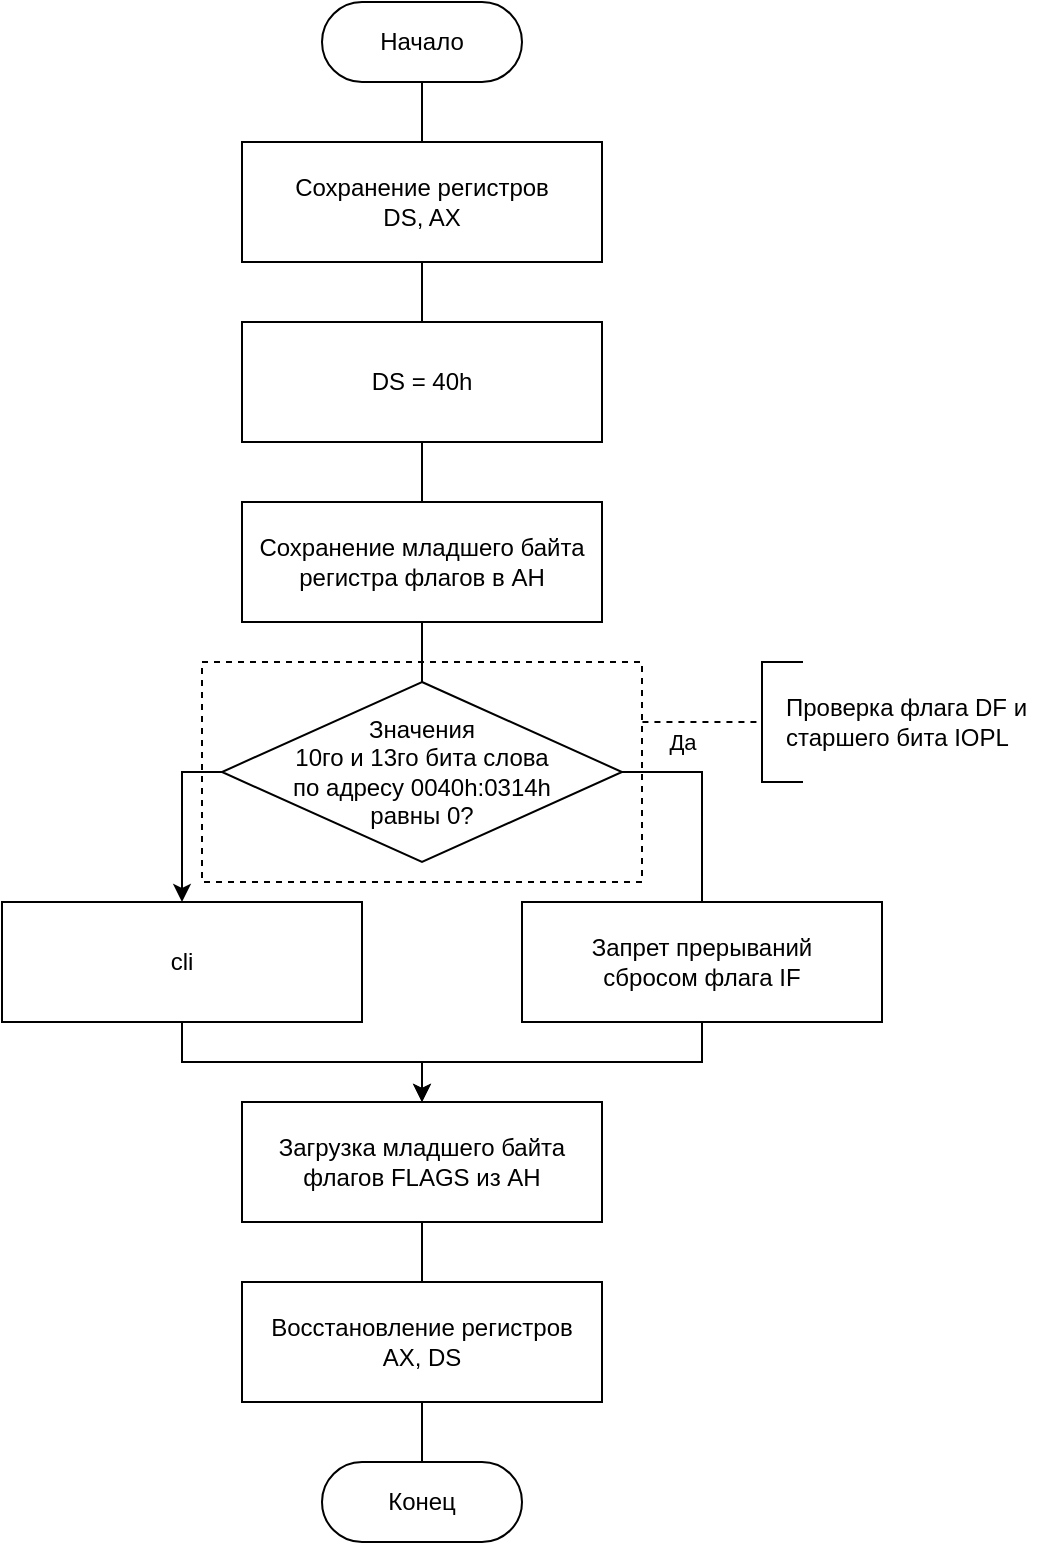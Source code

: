 <mxfile pages="2">
    <diagram id="xohms0TD8ZGKwHw_kuuf" name="Page-2">
        <mxGraphModel dx="1242" dy="605" grid="1" gridSize="10" guides="1" tooltips="1" connect="1" arrows="1" fold="1" page="0" pageScale="1" pageWidth="850" pageHeight="1100" math="0" shadow="0">
            <root>
                <mxCell id="m7ca-O-7DxapbLmnvt1g-0"/>
                <mxCell id="m7ca-O-7DxapbLmnvt1g-1" parent="m7ca-O-7DxapbLmnvt1g-0"/>
                <mxCell id="m7ca-O-7DxapbLmnvt1g-6" style="edgeStyle=orthogonalEdgeStyle;rounded=0;orthogonalLoop=1;jettySize=auto;html=1;endArrow=none;endFill=0;" parent="m7ca-O-7DxapbLmnvt1g-1" source="uy-rnwwi9QNE2Z29YE5U-0" target="m7ca-O-7DxapbLmnvt1g-3" edge="1">
                    <mxGeometry relative="1" as="geometry">
                        <mxPoint x="150" y="380" as="sourcePoint"/>
                    </mxGeometry>
                </mxCell>
                <mxCell id="m7ca-O-7DxapbLmnvt1g-11" style="edgeStyle=orthogonalEdgeStyle;rounded=0;orthogonalLoop=1;jettySize=auto;html=1;endArrow=none;endFill=0;" parent="m7ca-O-7DxapbLmnvt1g-1" source="m7ca-O-7DxapbLmnvt1g-3" target="0" edge="1">
                    <mxGeometry relative="1" as="geometry"/>
                </mxCell>
                <mxCell id="m7ca-O-7DxapbLmnvt1g-3" value="Сохранение регистров&lt;br&gt;DS, AX" style="rounded=0;whiteSpace=wrap;html=1;" parent="m7ca-O-7DxapbLmnvt1g-1" vertex="1">
                    <mxGeometry x="60" y="420" width="180" height="60" as="geometry"/>
                </mxCell>
                <mxCell id="m7ca-O-7DxapbLmnvt1g-7" style="edgeStyle=orthogonalEdgeStyle;rounded=0;orthogonalLoop=1;jettySize=auto;html=1;endArrow=none;endFill=0;" parent="m7ca-O-7DxapbLmnvt1g-1" source="m7ca-O-7DxapbLmnvt1g-4" target="uy-rnwwi9QNE2Z29YE5U-1" edge="1">
                    <mxGeometry relative="1" as="geometry">
                        <mxPoint x="150" y="1100" as="targetPoint"/>
                    </mxGeometry>
                </mxCell>
                <mxCell id="m7ca-O-7DxapbLmnvt1g-4" value="Восстановление регистров&lt;br&gt;AX, DS" style="rounded=0;whiteSpace=wrap;html=1;" parent="m7ca-O-7DxapbLmnvt1g-1" vertex="1">
                    <mxGeometry x="60" y="990" width="180" height="60" as="geometry"/>
                </mxCell>
                <mxCell id="dD79pUso2FKfFRoAqNMP-0" style="edgeStyle=orthogonalEdgeStyle;rounded=0;orthogonalLoop=1;jettySize=auto;html=1;endArrow=none;endFill=0;" parent="m7ca-O-7DxapbLmnvt1g-1" source="m7ca-O-7DxapbLmnvt1g-8" target="m7ca-O-7DxapbLmnvt1g-12" edge="1">
                    <mxGeometry relative="1" as="geometry"/>
                </mxCell>
                <mxCell id="m7ca-O-7DxapbLmnvt1g-8" value="Сохранение младшего байта регистра флагов в AH" style="rounded=0;whiteSpace=wrap;html=1;" parent="m7ca-O-7DxapbLmnvt1g-1" vertex="1">
                    <mxGeometry x="60" y="600" width="180" height="60" as="geometry"/>
                </mxCell>
                <mxCell id="m7ca-O-7DxapbLmnvt1g-10" style="edgeStyle=orthogonalEdgeStyle;rounded=0;orthogonalLoop=1;jettySize=auto;html=1;endArrow=none;endFill=0;" parent="m7ca-O-7DxapbLmnvt1g-1" source="m7ca-O-7DxapbLmnvt1g-9" target="m7ca-O-7DxapbLmnvt1g-4" edge="1">
                    <mxGeometry relative="1" as="geometry"/>
                </mxCell>
                <mxCell id="m7ca-O-7DxapbLmnvt1g-9" value="Загрузка младшего байта флагов FLAGS из AH" style="rounded=0;whiteSpace=wrap;html=1;" parent="m7ca-O-7DxapbLmnvt1g-1" vertex="1">
                    <mxGeometry x="60" y="900" width="180" height="60" as="geometry"/>
                </mxCell>
                <mxCell id="dD79pUso2FKfFRoAqNMP-2" style="edgeStyle=orthogonalEdgeStyle;rounded=0;orthogonalLoop=1;jettySize=auto;html=1;exitX=1;exitY=0.5;exitDx=0;exitDy=0;endArrow=none;endFill=0;" parent="m7ca-O-7DxapbLmnvt1g-1" source="m7ca-O-7DxapbLmnvt1g-12" target="dD79pUso2FKfFRoAqNMP-1" edge="1">
                    <mxGeometry relative="1" as="geometry"/>
                </mxCell>
                <mxCell id="dD79pUso2FKfFRoAqNMP-3" value="Да" style="edgeLabel;html=1;align=center;verticalAlign=middle;resizable=0;points=[];" parent="dD79pUso2FKfFRoAqNMP-2" vertex="1" connectable="0">
                    <mxGeometry x="-0.391" y="-3" relative="1" as="geometry">
                        <mxPoint x="-2" y="-18" as="offset"/>
                    </mxGeometry>
                </mxCell>
                <mxCell id="dD79pUso2FKfFRoAqNMP-8" style="edgeStyle=orthogonalEdgeStyle;rounded=0;orthogonalLoop=1;jettySize=auto;html=1;exitX=0;exitY=0.5;exitDx=0;exitDy=0;" parent="m7ca-O-7DxapbLmnvt1g-1" source="m7ca-O-7DxapbLmnvt1g-12" target="dD79pUso2FKfFRoAqNMP-7" edge="1">
                    <mxGeometry relative="1" as="geometry"/>
                </mxCell>
                <mxCell id="m7ca-O-7DxapbLmnvt1g-12" value="Значения&lt;br&gt;10го и 13го бита слова&lt;br&gt;по адресу 0040h:0314h&lt;br&gt;равны 0?" style="rhombus;whiteSpace=wrap;html=1;" parent="m7ca-O-7DxapbLmnvt1g-1" vertex="1">
                    <mxGeometry x="50" y="690" width="200" height="90" as="geometry"/>
                </mxCell>
                <mxCell id="dD79pUso2FKfFRoAqNMP-4" style="edgeStyle=orthogonalEdgeStyle;rounded=0;orthogonalLoop=1;jettySize=auto;html=1;" parent="m7ca-O-7DxapbLmnvt1g-1" source="dD79pUso2FKfFRoAqNMP-1" target="m7ca-O-7DxapbLmnvt1g-9" edge="1">
                    <mxGeometry relative="1" as="geometry"/>
                </mxCell>
                <mxCell id="dD79pUso2FKfFRoAqNMP-1" value="&lt;span style=&quot;text-align: left&quot;&gt;Запрет прерываний&lt;/span&gt;&lt;br style=&quot;text-align: left&quot;&gt;&lt;span style=&quot;text-align: left&quot;&gt;сбросом флага IF&lt;/span&gt;" style="rounded=0;whiteSpace=wrap;html=1;" parent="m7ca-O-7DxapbLmnvt1g-1" vertex="1">
                    <mxGeometry x="200" y="800" width="180" height="60" as="geometry"/>
                </mxCell>
                <mxCell id="dD79pUso2FKfFRoAqNMP-9" style="edgeStyle=orthogonalEdgeStyle;rounded=0;orthogonalLoop=1;jettySize=auto;html=1;" parent="m7ca-O-7DxapbLmnvt1g-1" source="dD79pUso2FKfFRoAqNMP-7" target="m7ca-O-7DxapbLmnvt1g-9" edge="1">
                    <mxGeometry relative="1" as="geometry"/>
                </mxCell>
                <mxCell id="dD79pUso2FKfFRoAqNMP-7" value="cli" style="rounded=0;whiteSpace=wrap;html=1;" parent="m7ca-O-7DxapbLmnvt1g-1" vertex="1">
                    <mxGeometry x="-60" y="800" width="180" height="60" as="geometry"/>
                </mxCell>
                <mxCell id="uy-rnwwi9QNE2Z29YE5U-0" value="Начало" style="rounded=1;whiteSpace=wrap;html=1;arcSize=50;" parent="m7ca-O-7DxapbLmnvt1g-1" vertex="1">
                    <mxGeometry x="100" y="350" width="100" height="40" as="geometry"/>
                </mxCell>
                <mxCell id="uy-rnwwi9QNE2Z29YE5U-1" value="Конец" style="rounded=1;whiteSpace=wrap;html=1;arcSize=50;" parent="m7ca-O-7DxapbLmnvt1g-1" vertex="1">
                    <mxGeometry x="100" y="1080" width="100" height="40" as="geometry"/>
                </mxCell>
                <mxCell id="1" style="edgeStyle=orthogonalEdgeStyle;rounded=0;orthogonalLoop=1;jettySize=auto;html=1;endArrow=none;endFill=0;" parent="m7ca-O-7DxapbLmnvt1g-1" source="0" target="m7ca-O-7DxapbLmnvt1g-8" edge="1">
                    <mxGeometry relative="1" as="geometry"/>
                </mxCell>
                <mxCell id="0" value="DS = 40h" style="rounded=0;whiteSpace=wrap;html=1;" parent="m7ca-O-7DxapbLmnvt1g-1" vertex="1">
                    <mxGeometry x="60" y="510" width="180" height="60" as="geometry"/>
                </mxCell>
                <mxCell id="Rusppw1jMMcdQNoTLuof-1" value="" style="endArrow=none;dashed=1;html=1;entryX=0.5;entryY=1;entryDx=0;entryDy=0;exitX=1.001;exitY=0.273;exitDx=0;exitDy=0;exitPerimeter=0;" parent="m7ca-O-7DxapbLmnvt1g-1" source="Rusppw1jMMcdQNoTLuof-2" target="Rusppw1jMMcdQNoTLuof-3" edge="1">
                    <mxGeometry width="50" height="50" relative="1" as="geometry">
                        <mxPoint x="270" y="710" as="sourcePoint"/>
                        <mxPoint x="320" y="708" as="targetPoint"/>
                    </mxGeometry>
                </mxCell>
                <mxCell id="Rusppw1jMMcdQNoTLuof-2" value="" style="rounded=0;whiteSpace=wrap;html=1;align=left;fillColor=none;dashed=1;" parent="m7ca-O-7DxapbLmnvt1g-1" vertex="1">
                    <mxGeometry x="40" y="680" width="220" height="110" as="geometry"/>
                </mxCell>
                <mxCell id="Rusppw1jMMcdQNoTLuof-3" value="" style="shape=partialRectangle;whiteSpace=wrap;html=1;bottom=1;right=1;left=1;top=0;fillColor=none;routingCenterX=-0.5;align=left;direction=south;" parent="m7ca-O-7DxapbLmnvt1g-1" vertex="1">
                    <mxGeometry x="320" y="680" width="20" height="60" as="geometry"/>
                </mxCell>
                <mxCell id="Rusppw1jMMcdQNoTLuof-4" value="Проверка флага DF и старшего бита IOPL" style="text;html=1;strokeColor=none;fillColor=none;align=left;verticalAlign=middle;whiteSpace=wrap;rounded=0;" parent="m7ca-O-7DxapbLmnvt1g-1" vertex="1">
                    <mxGeometry x="330" y="690" width="140" height="40" as="geometry"/>
                </mxCell>
            </root>
        </mxGraphModel>
    </diagram>
    <diagram id="ycp5oA0bRE9tKh5PKrM3" name="Page-3">
        <mxGraphModel dx="1692" dy="605" grid="1" gridSize="10" guides="1" tooltips="1" connect="1" arrows="1" fold="1" page="1" pageScale="1" pageWidth="850" pageHeight="1100" math="0" shadow="0">
            <root>
                <mxCell id="ynDANvhjTFWoIe3iKzI6-0"/>
                <mxCell id="ynDANvhjTFWoIe3iKzI6-1" parent="ynDANvhjTFWoIe3iKzI6-0"/>
                <mxCell id="ynDANvhjTFWoIe3iKzI6-2" style="edgeStyle=orthogonalEdgeStyle;rounded=0;orthogonalLoop=1;jettySize=auto;html=1;endArrow=none;endFill=0;" parent="ynDANvhjTFWoIe3iKzI6-1" source="ynDANvhjTFWoIe3iKzI6-3" target="ynDANvhjTFWoIe3iKzI6-7" edge="1">
                    <mxGeometry relative="1" as="geometry"/>
                </mxCell>
                <mxCell id="NNuyO4yFOIMqPX5GSx_S-2" style="edgeStyle=orthogonalEdgeStyle;rounded=0;orthogonalLoop=1;jettySize=auto;html=1;exitX=1;exitY=0.5;exitDx=0;exitDy=0;entryX=0.5;entryY=1;entryDx=0;entryDy=0;dashed=1;endArrow=none;endFill=0;" parent="ynDANvhjTFWoIe3iKzI6-1" source="ynDANvhjTFWoIe3iKzI6-3" target="NNuyO4yFOIMqPX5GSx_S-1" edge="1">
                    <mxGeometry relative="1" as="geometry"/>
                </mxCell>
                <mxCell id="ynDANvhjTFWoIe3iKzI6-3" value="Декрементирование байта&lt;br&gt;по адресу 0040h:0040h" style="rounded=0;whiteSpace=wrap;html=1;" parent="ynDANvhjTFWoIe3iKzI6-1" vertex="1">
                    <mxGeometry x="70" y="110" width="180" height="60" as="geometry"/>
                </mxCell>
                <mxCell id="ynDANvhjTFWoIe3iKzI6-4" style="edgeStyle=orthogonalEdgeStyle;rounded=0;orthogonalLoop=1;jettySize=auto;html=1;exitX=1;exitY=0.5;exitDx=0;exitDy=0;endArrow=none;endFill=0;" parent="ynDANvhjTFWoIe3iKzI6-1" source="ynDANvhjTFWoIe3iKzI6-7" target="ynDANvhjTFWoIe3iKzI6-9" edge="1">
                    <mxGeometry relative="1" as="geometry"/>
                </mxCell>
                <mxCell id="ynDANvhjTFWoIe3iKzI6-5" value="Да" style="edgeLabel;html=1;align=center;verticalAlign=middle;resizable=0;points=[];labelBackgroundColor=none;" parent="ynDANvhjTFWoIe3iKzI6-4" vertex="1" connectable="0">
                    <mxGeometry x="-0.42" y="-1" relative="1" as="geometry">
                        <mxPoint x="-9" y="-18" as="offset"/>
                    </mxGeometry>
                </mxCell>
                <mxCell id="ynDANvhjTFWoIe3iKzI6-6" style="edgeStyle=orthogonalEdgeStyle;rounded=0;orthogonalLoop=1;jettySize=auto;html=1;exitX=0;exitY=0.5;exitDx=0;exitDy=0;endArrow=none;endFill=0;" parent="ynDANvhjTFWoIe3iKzI6-1" source="ynDANvhjTFWoIe3iKzI6-7" target="ynDANvhjTFWoIe3iKzI6-15" edge="1">
                    <mxGeometry relative="1" as="geometry">
                        <Array as="points">
                            <mxPoint x="40" y="255"/>
                            <mxPoint x="40" y="490"/>
                            <mxPoint x="160" y="490"/>
                        </Array>
                        <mxPoint x="160.0" y="510.0" as="targetPoint"/>
                    </mxGeometry>
                </mxCell>
                <mxCell id="ynDANvhjTFWoIe3iKzI6-7" value="Значение байта&lt;br&gt;по адресу 0040h:0040h&lt;br&gt;равно 0?" style="rhombus;whiteSpace=wrap;html=1;" parent="ynDANvhjTFWoIe3iKzI6-1" vertex="1">
                    <mxGeometry x="60" y="200" width="200" height="110" as="geometry"/>
                </mxCell>
                <mxCell id="ynDANvhjTFWoIe3iKzI6-8" style="edgeStyle=orthogonalEdgeStyle;rounded=0;orthogonalLoop=1;jettySize=auto;html=1;endArrow=none;endFill=0;" parent="ynDANvhjTFWoIe3iKzI6-1" source="ynDANvhjTFWoIe3iKzI6-9" target="ynDANvhjTFWoIe3iKzI6-11" edge="1">
                    <mxGeometry relative="1" as="geometry"/>
                </mxCell>
                <mxCell id="ynDANvhjTFWoIe3iKzI6-9" value="Сброс битов 0-3&lt;br&gt;байта по адресу 0040h:003Fh" style="rounded=0;whiteSpace=wrap;html=1;" parent="ynDANvhjTFWoIe3iKzI6-1" vertex="1">
                    <mxGeometry x="190" y="320" width="180" height="60" as="geometry"/>
                </mxCell>
                <mxCell id="ynDANvhjTFWoIe3iKzI6-10" style="edgeStyle=orthogonalEdgeStyle;rounded=0;orthogonalLoop=1;jettySize=auto;html=1;endArrow=none;endFill=0;" parent="ynDANvhjTFWoIe3iKzI6-1" source="ynDANvhjTFWoIe3iKzI6-11" target="ynDANvhjTFWoIe3iKzI6-15" edge="1">
                    <mxGeometry relative="1" as="geometry">
                        <Array as="points">
                            <mxPoint x="280" y="490"/>
                            <mxPoint x="160" y="490"/>
                        </Array>
                        <mxPoint x="160.0" y="510.0" as="targetPoint"/>
                    </mxGeometry>
                </mxCell>
                <mxCell id="ynDANvhjTFWoIe3iKzI6-11" value="Отправка команды 0Ch&lt;br&gt;в порт 3F2h" style="rounded=0;whiteSpace=wrap;html=1;" parent="ynDANvhjTFWoIe3iKzI6-1" vertex="1">
                    <mxGeometry x="190" y="410" width="180" height="60" as="geometry"/>
                </mxCell>
                <mxCell id="ynDANvhjTFWoIe3iKzI6-12" style="edgeStyle=orthogonalEdgeStyle;rounded=0;orthogonalLoop=1;jettySize=auto;html=1;exitX=1;exitY=0.5;exitDx=0;exitDy=0;endArrow=none;endFill=0;" parent="ynDANvhjTFWoIe3iKzI6-1" source="ynDANvhjTFWoIe3iKzI6-15" target="NNuyO4yFOIMqPX5GSx_S-3" edge="1">
                    <mxGeometry relative="1" as="geometry">
                        <mxPoint x="340" y="690" as="targetPoint"/>
                    </mxGeometry>
                </mxCell>
                <mxCell id="ynDANvhjTFWoIe3iKzI6-13" value="Да" style="edgeLabel;html=1;align=center;verticalAlign=middle;resizable=0;points=[];labelBackgroundColor=none;" parent="ynDANvhjTFWoIe3iKzI6-12" vertex="1" connectable="0">
                    <mxGeometry x="-0.391" y="3" relative="1" as="geometry">
                        <mxPoint x="-3" y="-24" as="offset"/>
                    </mxGeometry>
                </mxCell>
                <mxCell id="ynDANvhjTFWoIe3iKzI6-14" style="edgeStyle=orthogonalEdgeStyle;rounded=0;orthogonalLoop=1;jettySize=auto;html=1;exitX=0;exitY=0.5;exitDx=0;exitDy=0;" parent="ynDANvhjTFWoIe3iKzI6-1" source="ynDANvhjTFWoIe3iKzI6-15" target="ynDANvhjTFWoIe3iKzI6-17" edge="1">
                    <mxGeometry relative="1" as="geometry"/>
                </mxCell>
                <mxCell id="ynDANvhjTFWoIe3iKzI6-15" value="Значение бита 2&lt;br&gt;байта по адресу 0040h:0314h&lt;br&gt;равно 0?" style="rhombus;whiteSpace=wrap;html=1;" parent="ynDANvhjTFWoIe3iKzI6-1" vertex="1">
                    <mxGeometry x="60" y="510" width="200" height="110" as="geometry"/>
                </mxCell>
                <mxCell id="ynDANvhjTFWoIe3iKzI6-16" style="edgeStyle=orthogonalEdgeStyle;rounded=0;orthogonalLoop=1;jettySize=auto;html=1;labelBackgroundColor=none;fontColor=#FCFCFC;endArrow=none;endFill=0;" parent="ynDANvhjTFWoIe3iKzI6-1" source="ynDANvhjTFWoIe3iKzI6-17" target="ynDANvhjTFWoIe3iKzI6-21" edge="1">
                    <mxGeometry relative="1" as="geometry"/>
                </mxCell>
                <mxCell id="ynDANvhjTFWoIe3iKzI6-17" value="Вызов прерывания 1Ch&lt;br&gt;через int" style="rounded=0;whiteSpace=wrap;html=1;fontFamily=Helvetica;fontSize=12;align=center;" parent="ynDANvhjTFWoIe3iKzI6-1" vertex="1">
                    <mxGeometry x="-50" y="740" width="180" height="60" as="geometry"/>
                </mxCell>
                <mxCell id="ynDANvhjTFWoIe3iKzI6-18" style="edgeStyle=orthogonalEdgeStyle;rounded=0;orthogonalLoop=1;jettySize=auto;html=1;labelBackgroundColor=none;fontColor=#FCFCFC;endArrow=none;endFill=0;" parent="ynDANvhjTFWoIe3iKzI6-1" source="ynDANvhjTFWoIe3iKzI6-19" target="ynDANvhjTFWoIe3iKzI6-21" edge="1">
                    <mxGeometry relative="1" as="geometry"/>
                </mxCell>
                <mxCell id="ynDANvhjTFWoIe3iKzI6-19" value="Косвенный вызов&lt;br&gt;прерывания 1Ch" style="rounded=0;whiteSpace=wrap;html=1;fontFamily=Helvetica;fontSize=12;align=center;" parent="ynDANvhjTFWoIe3iKzI6-1" vertex="1">
                    <mxGeometry x="190" y="740" width="180" height="60" as="geometry"/>
                </mxCell>
                <mxCell id="ynDANvhjTFWoIe3iKzI6-20" style="edgeStyle=orthogonalEdgeStyle;rounded=0;orthogonalLoop=1;jettySize=auto;html=1;endArrow=none;endFill=0;" parent="ynDANvhjTFWoIe3iKzI6-1" source="ynDANvhjTFWoIe3iKzI6-21" target="ynDANvhjTFWoIe3iKzI6-23" edge="1">
                    <mxGeometry relative="1" as="geometry"/>
                </mxCell>
                <mxCell id="ynDANvhjTFWoIe3iKzI6-21" value="Вызов sub_1" style="shape=process;whiteSpace=wrap;html=1;backgroundOutline=1;fontFamily=Helvetica;fontSize=12;align=center;labelBackgroundColor=none;" parent="ynDANvhjTFWoIe3iKzI6-1" vertex="1">
                    <mxGeometry x="70" y="840" width="180" height="60" as="geometry"/>
                </mxCell>
                <mxCell id="ynDANvhjTFWoIe3iKzI6-22" style="edgeStyle=orthogonalEdgeStyle;rounded=0;orthogonalLoop=1;jettySize=auto;html=1;endArrow=none;endFill=0;" parent="ynDANvhjTFWoIe3iKzI6-1" source="ynDANvhjTFWoIe3iKzI6-23" target="ynDANvhjTFWoIe3iKzI6-25" edge="1">
                    <mxGeometry relative="1" as="geometry"/>
                </mxCell>
                <mxCell id="ynDANvhjTFWoIe3iKzI6-23" value="Отправка команды 20h&lt;br&gt;в порт 20h" style="rounded=0;whiteSpace=wrap;html=1;" parent="ynDANvhjTFWoIe3iKzI6-1" vertex="1">
                    <mxGeometry x="70" y="930" width="180" height="60" as="geometry"/>
                </mxCell>
                <mxCell id="ynDANvhjTFWoIe3iKzI6-24" style="edgeStyle=orthogonalEdgeStyle;rounded=0;orthogonalLoop=1;jettySize=auto;html=1;endArrow=none;endFill=0;" parent="ynDANvhjTFWoIe3iKzI6-1" source="ynDANvhjTFWoIe3iKzI6-25" target="ynDANvhjTFWoIe3iKzI6-28" edge="1">
                    <mxGeometry relative="1" as="geometry">
                        <mxPoint x="160" y="1280" as="targetPoint"/>
                    </mxGeometry>
                </mxCell>
                <mxCell id="ynDANvhjTFWoIe3iKzI6-25" value="Восстановление регистров&lt;br&gt;DX, AX, DS, ES" style="rounded=0;whiteSpace=wrap;html=1;" parent="ynDANvhjTFWoIe3iKzI6-1" vertex="1">
                    <mxGeometry x="70" y="1020" width="180" height="60" as="geometry"/>
                </mxCell>
                <mxCell id="ynDANvhjTFWoIe3iKzI6-26" style="edgeStyle=orthogonalEdgeStyle;rounded=0;orthogonalLoop=1;jettySize=auto;html=1;endArrow=none;endFill=0;" parent="ynDANvhjTFWoIe3iKzI6-1" source="ynDANvhjTFWoIe3iKzI6-27" target="ynDANvhjTFWoIe3iKzI6-3" edge="1">
                    <mxGeometry relative="1" as="geometry"/>
                </mxCell>
                <mxCell id="ynDANvhjTFWoIe3iKzI6-27" value="А" style="ellipse;whiteSpace=wrap;html=1;direction=south;" parent="ynDANvhjTFWoIe3iKzI6-1" vertex="1">
                    <mxGeometry x="140" y="40" width="40" height="40" as="geometry"/>
                </mxCell>
                <mxCell id="ynDANvhjTFWoIe3iKzI6-28" value="Конец" style="rounded=1;whiteSpace=wrap;html=1;arcSize=50;" parent="ynDANvhjTFWoIe3iKzI6-1" vertex="1">
                    <mxGeometry x="90" y="1110" width="140" height="40" as="geometry"/>
                </mxCell>
                <mxCell id="ynDANvhjTFWoIe3iKzI6-29" value="" style="shape=partialRectangle;whiteSpace=wrap;html=1;bottom=1;right=1;left=1;top=0;fillColor=none;routingCenterX=-0.5;rounded=1;labelBackgroundColor=none;direction=south;" parent="ynDANvhjTFWoIe3iKzI6-1" vertex="1">
                    <mxGeometry x="290" y="930" width="10" height="60" as="geometry"/>
                </mxCell>
                <mxCell id="ynDANvhjTFWoIe3iKzI6-30" value="" style="endArrow=none;dashed=1;html=1;labelBackgroundColor=none;fontColor=#FCFCFC;" parent="ynDANvhjTFWoIe3iKzI6-1" source="ynDANvhjTFWoIe3iKzI6-23" target="ynDANvhjTFWoIe3iKzI6-29" edge="1">
                    <mxGeometry width="50" height="50" relative="1" as="geometry">
                        <mxPoint x="260" y="1050" as="sourcePoint"/>
                        <mxPoint x="310" y="1000" as="targetPoint"/>
                    </mxGeometry>
                </mxCell>
                <mxCell id="ynDANvhjTFWoIe3iKzI6-31" value="команда окончания обработки прерывания" style="text;html=1;fillColor=none;align=left;verticalAlign=middle;whiteSpace=wrap;rounded=0;labelBackgroundColor=none;" parent="ynDANvhjTFWoIe3iKzI6-1" vertex="1">
                    <mxGeometry x="300" y="935" width="130" height="45" as="geometry"/>
                </mxCell>
                <mxCell id="ynDANvhjTFWoIe3iKzI6-32" value="Команда отключения моторчика дисковода" style="text;html=1;align=left;verticalAlign=middle;whiteSpace=wrap;rounded=0;labelBackgroundColor=none;" parent="ynDANvhjTFWoIe3iKzI6-1" vertex="1">
                    <mxGeometry x="420" y="430" width="120" height="20" as="geometry"/>
                </mxCell>
                <mxCell id="ynDANvhjTFWoIe3iKzI6-33" value="" style="shape=partialRectangle;whiteSpace=wrap;html=1;bottom=1;right=1;left=1;top=0;routingCenterX=-0.5;rounded=1;labelBackgroundColor=none;direction=south;fillColor=none;" parent="ynDANvhjTFWoIe3iKzI6-1" vertex="1">
                    <mxGeometry x="410" y="410" width="10" height="60" as="geometry"/>
                </mxCell>
                <mxCell id="ynDANvhjTFWoIe3iKzI6-34" value="" style="endArrow=none;dashed=1;html=1;labelBackgroundColor=none;fontColor=#FCFCFC;" parent="ynDANvhjTFWoIe3iKzI6-1" target="ynDANvhjTFWoIe3iKzI6-33" edge="1">
                    <mxGeometry width="50" height="50" relative="1" as="geometry">
                        <mxPoint x="370" y="440" as="sourcePoint"/>
                        <mxPoint x="430" y="480" as="targetPoint"/>
                    </mxGeometry>
                </mxCell>
                <mxCell id="ynDANvhjTFWoIe3iKzI6-35" value="Установка флага отключения моторчика дисковода" style="text;html=1;align=left;verticalAlign=middle;whiteSpace=wrap;rounded=0;labelBackgroundColor=none;" parent="ynDANvhjTFWoIe3iKzI6-1" vertex="1">
                    <mxGeometry x="420" y="340" width="140" height="20" as="geometry"/>
                </mxCell>
                <mxCell id="ynDANvhjTFWoIe3iKzI6-36" value="" style="shape=partialRectangle;whiteSpace=wrap;html=1;bottom=1;right=1;left=1;top=0;routingCenterX=-0.5;rounded=1;labelBackgroundColor=none;direction=south;fillColor=none;" parent="ynDANvhjTFWoIe3iKzI6-1" vertex="1">
                    <mxGeometry x="410" y="320" width="10" height="60" as="geometry"/>
                </mxCell>
                <mxCell id="ynDANvhjTFWoIe3iKzI6-37" value="" style="endArrow=none;dashed=1;html=1;labelBackgroundColor=none;fontColor=#FCFCFC;" parent="ynDANvhjTFWoIe3iKzI6-1" target="ynDANvhjTFWoIe3iKzI6-36" edge="1">
                    <mxGeometry width="50" height="50" relative="1" as="geometry">
                        <mxPoint x="370" y="350" as="sourcePoint"/>
                        <mxPoint x="430" y="390" as="targetPoint"/>
                    </mxGeometry>
                </mxCell>
                <mxCell id="NNuyO4yFOIMqPX5GSx_S-0" value="Время до отключения&lt;br&gt;моторчика дисковода" style="text;html=1;align=left;verticalAlign=middle;whiteSpace=wrap;rounded=0;labelBackgroundColor=none;" parent="ynDANvhjTFWoIe3iKzI6-1" vertex="1">
                    <mxGeometry x="310" y="130" width="140" height="20" as="geometry"/>
                </mxCell>
                <mxCell id="NNuyO4yFOIMqPX5GSx_S-1" value="" style="shape=partialRectangle;whiteSpace=wrap;html=1;bottom=1;right=1;left=1;top=0;routingCenterX=-0.5;rounded=1;labelBackgroundColor=none;direction=south;fillColor=none;" parent="ynDANvhjTFWoIe3iKzI6-1" vertex="1">
                    <mxGeometry x="300" y="110" width="10" height="60" as="geometry"/>
                </mxCell>
                <mxCell id="NNuyO4yFOIMqPX5GSx_S-4" style="edgeStyle=orthogonalEdgeStyle;rounded=0;orthogonalLoop=1;jettySize=auto;html=1;endArrow=none;endFill=0;" parent="ynDANvhjTFWoIe3iKzI6-1" source="NNuyO4yFOIMqPX5GSx_S-3" target="ynDANvhjTFWoIe3iKzI6-19" edge="1">
                    <mxGeometry relative="1" as="geometry"/>
                </mxCell>
                <mxCell id="NNuyO4yFOIMqPX5GSx_S-3" value="Сохранение регистра&lt;br&gt;флагов" style="rounded=0;whiteSpace=wrap;html=1;fontFamily=Helvetica;fontSize=12;align=center;" parent="ynDANvhjTFWoIe3iKzI6-1" vertex="1">
                    <mxGeometry x="190" y="640" width="180" height="60" as="geometry"/>
                </mxCell>
            </root>
        </mxGraphModel>
    </diagram>
    <diagram id="AWGqP4qBzhmm4voChhbP" name="Page-1">
        <mxGraphModel dx="1242" dy="1005" grid="1" gridSize="10" guides="1" tooltips="1" connect="1" arrows="1" fold="1" page="0" pageScale="1" pageWidth="850" pageHeight="1100" math="0" shadow="0">
            <root>
                <mxCell id="0"/>
                <mxCell id="1" parent="0"/>
                <mxCell id="MpgOZZy6OwNMSPWybfP4-5" style="edgeStyle=orthogonalEdgeStyle;rounded=0;orthogonalLoop=1;jettySize=auto;html=1;endArrow=none;endFill=0;" parent="1" source="MpgOZZy6OwNMSPWybfP4-1" target="MpgOZZy6OwNMSPWybfP4-4" edge="1">
                    <mxGeometry relative="1" as="geometry"/>
                </mxCell>
                <mxCell id="MpgOZZy6OwNMSPWybfP4-1" value="Вызвов sub_1" style="shape=process;whiteSpace=wrap;html=1;backgroundOutline=1;" parent="1" vertex="1">
                    <mxGeometry x="-50" y="20" width="180" height="60" as="geometry"/>
                </mxCell>
                <mxCell id="MpgOZZy6OwNMSPWybfP4-3" style="edgeStyle=orthogonalEdgeStyle;rounded=0;orthogonalLoop=1;jettySize=auto;html=1;endArrow=none;endFill=0;" parent="1" target="MpgOZZy6OwNMSPWybfP4-1" edge="1">
                    <mxGeometry relative="1" as="geometry">
                        <mxPoint x="40" y="-10" as="sourcePoint"/>
                    </mxGeometry>
                </mxCell>
                <mxCell id="MpgOZZy6OwNMSPWybfP4-7" style="edgeStyle=orthogonalEdgeStyle;rounded=0;orthogonalLoop=1;jettySize=auto;html=1;endArrow=none;endFill=0;" parent="1" source="MpgOZZy6OwNMSPWybfP4-4" target="MpgOZZy6OwNMSPWybfP4-6" edge="1">
                    <mxGeometry relative="1" as="geometry"/>
                </mxCell>
                <mxCell id="MpgOZZy6OwNMSPWybfP4-4" value="Сохранение регистров&lt;br&gt;ES, DS, AX, DX" style="rounded=0;whiteSpace=wrap;html=1;" parent="1" vertex="1">
                    <mxGeometry x="-50" y="110" width="180" height="60" as="geometry"/>
                </mxCell>
                <mxCell id="MpgOZZy6OwNMSPWybfP4-10" style="edgeStyle=orthogonalEdgeStyle;rounded=0;orthogonalLoop=1;jettySize=auto;html=1;endArrow=none;endFill=0;" parent="1" source="MpgOZZy6OwNMSPWybfP4-6" target="MpgOZZy6OwNMSPWybfP4-8" edge="1">
                    <mxGeometry relative="1" as="geometry"/>
                </mxCell>
                <mxCell id="Dm6hoFouNio_LsHga06x-16" style="edgeStyle=orthogonalEdgeStyle;rounded=0;orthogonalLoop=1;jettySize=auto;html=1;entryX=0.5;entryY=1;entryDx=0;entryDy=0;endArrow=none;endFill=0;dashed=1;" parent="1" source="MpgOZZy6OwNMSPWybfP4-6" target="Dm6hoFouNio_LsHga06x-15" edge="1">
                    <mxGeometry relative="1" as="geometry"/>
                </mxCell>
                <mxCell id="MpgOZZy6OwNMSPWybfP4-6" value="Инкрементирование двух байт по адресу 0040h:006Ch" style="rounded=0;whiteSpace=wrap;html=1;" parent="1" vertex="1">
                    <mxGeometry x="-50" y="290" width="180" height="60" as="geometry"/>
                </mxCell>
                <mxCell id="MpgOZZy6OwNMSPWybfP4-13" style="edgeStyle=orthogonalEdgeStyle;rounded=0;orthogonalLoop=1;jettySize=auto;html=1;exitX=1;exitY=0.5;exitDx=0;exitDy=0;endArrow=none;endFill=0;" parent="1" source="MpgOZZy6OwNMSPWybfP4-8" target="MpgOZZy6OwNMSPWybfP4-11" edge="1">
                    <mxGeometry relative="1" as="geometry"/>
                </mxCell>
                <mxCell id="MpgOZZy6OwNMSPWybfP4-14" value="Да" style="edgeLabel;html=1;align=center;verticalAlign=middle;resizable=0;points=[];rotation=0;labelBackgroundColor=none;" parent="MpgOZZy6OwNMSPWybfP4-13" vertex="1" connectable="0">
                    <mxGeometry x="-0.276" relative="1" as="geometry">
                        <mxPoint x="-10" y="-30" as="offset"/>
                    </mxGeometry>
                </mxCell>
                <mxCell id="MpgOZZy6OwNMSPWybfP4-17" style="edgeStyle=orthogonalEdgeStyle;rounded=0;orthogonalLoop=1;jettySize=auto;html=1;exitX=0;exitY=0.5;exitDx=0;exitDy=0;endArrow=none;endFill=0;" parent="1" source="MpgOZZy6OwNMSPWybfP4-8" target="MpgOZZy6OwNMSPWybfP4-15" edge="1">
                    <mxGeometry relative="1" as="geometry">
                        <Array as="points">
                            <mxPoint x="-80" y="435"/>
                            <mxPoint x="-80" y="580"/>
                            <mxPoint x="40" y="580"/>
                        </Array>
                        <mxPoint x="40" y="600" as="targetPoint"/>
                    </mxGeometry>
                </mxCell>
                <mxCell id="MpgOZZy6OwNMSPWybfP4-8" value="значение двух байт&lt;br&gt;по адресу 0040h:006Ch&lt;br&gt;равны 0?" style="rhombus;whiteSpace=wrap;html=1;" parent="1" vertex="1">
                    <mxGeometry x="-60" y="380" width="200" height="110" as="geometry"/>
                </mxCell>
                <mxCell id="MpgOZZy6OwNMSPWybfP4-16" style="edgeStyle=orthogonalEdgeStyle;rounded=0;orthogonalLoop=1;jettySize=auto;html=1;endArrow=none;endFill=0;" parent="1" source="MpgOZZy6OwNMSPWybfP4-11" target="MpgOZZy6OwNMSPWybfP4-15" edge="1">
                    <mxGeometry relative="1" as="geometry">
                        <mxPoint x="40" y="600" as="targetPoint"/>
                        <Array as="points">
                            <mxPoint x="160" y="580"/>
                            <mxPoint x="40" y="580"/>
                        </Array>
                    </mxGeometry>
                </mxCell>
                <mxCell id="MpgOZZy6OwNMSPWybfP4-11" value="Инкрементирование двух&lt;br&gt;байт по адресу 0040h:006Eh" style="rounded=0;whiteSpace=wrap;html=1;" parent="1" vertex="1">
                    <mxGeometry x="70" y="500" width="180" height="60" as="geometry"/>
                </mxCell>
                <mxCell id="MpgOZZy6OwNMSPWybfP4-19" style="edgeStyle=orthogonalEdgeStyle;rounded=0;orthogonalLoop=1;jettySize=auto;html=1;exitX=1;exitY=0.5;exitDx=0;exitDy=0;endArrow=none;endFill=0;" parent="1" source="MpgOZZy6OwNMSPWybfP4-15" target="9" edge="1">
                    <mxGeometry relative="1" as="geometry">
                        <mxPoint x="170" y="820" as="targetPoint"/>
                    </mxGeometry>
                </mxCell>
                <mxCell id="MpgOZZy6OwNMSPWybfP4-20" value="Да" style="edgeLabel;html=1;align=center;verticalAlign=middle;resizable=0;points=[];labelBackgroundColor=none;" parent="MpgOZZy6OwNMSPWybfP4-19" vertex="1" connectable="0">
                    <mxGeometry x="-0.6" y="-2" relative="1" as="geometry">
                        <mxPoint x="-5" y="-17" as="offset"/>
                    </mxGeometry>
                </mxCell>
                <mxCell id="MpgOZZy6OwNMSPWybfP4-28" style="edgeStyle=orthogonalEdgeStyle;rounded=0;orthogonalLoop=1;jettySize=auto;html=1;exitX=0;exitY=0.5;exitDx=0;exitDy=0;endArrow=none;endFill=0;" parent="1" source="MpgOZZy6OwNMSPWybfP4-15" target="MpgOZZy6OwNMSPWybfP4-58" edge="1">
                    <mxGeometry relative="1" as="geometry">
                        <mxPoint x="40" y="1150" as="targetPoint"/>
                        <Array as="points">
                            <mxPoint x="-80" y="655"/>
                            <mxPoint x="-80" y="1180"/>
                            <mxPoint x="40" y="1180"/>
                        </Array>
                    </mxGeometry>
                </mxCell>
                <mxCell id="MpgOZZy6OwNMSPWybfP4-15" value="Значение двух байт&lt;br&gt;по адресу 0040h:006Eh&lt;br&gt;равно 18h?" style="rhombus;whiteSpace=wrap;html=1;" parent="1" vertex="1">
                    <mxGeometry x="-60" y="600" width="200" height="110" as="geometry"/>
                </mxCell>
                <mxCell id="MpgOZZy6OwNMSPWybfP4-23" style="edgeStyle=orthogonalEdgeStyle;rounded=0;orthogonalLoop=1;jettySize=auto;html=1;endArrow=none;endFill=0;" parent="1" source="MpgOZZy6OwNMSPWybfP4-21" target="13" edge="1">
                    <mxGeometry relative="1" as="geometry"/>
                </mxCell>
                <mxCell id="MpgOZZy6OwNMSPWybfP4-21" value="Обнуление двух байт&lt;br&gt;по адресу 0040h:006Eh" style="rounded=0;whiteSpace=wrap;html=1;" parent="1" vertex="1">
                    <mxGeometry x="190" y="810" width="180" height="60" as="geometry"/>
                </mxCell>
                <mxCell id="MpgOZZy6OwNMSPWybfP4-25" style="edgeStyle=orthogonalEdgeStyle;rounded=0;orthogonalLoop=1;jettySize=auto;html=1;endArrow=none;endFill=0;" parent="1" source="MpgOZZy6OwNMSPWybfP4-22" target="MpgOZZy6OwNMSPWybfP4-24" edge="1">
                    <mxGeometry relative="1" as="geometry"/>
                </mxCell>
                <mxCell id="MpgOZZy6OwNMSPWybfP4-22" value="Установка значения байта&lt;br&gt;по адресу 0040h:0070h в&amp;nbsp;1" style="rounded=0;whiteSpace=wrap;html=1;" parent="1" vertex="1">
                    <mxGeometry x="190" y="990" width="180" height="60" as="geometry"/>
                </mxCell>
                <mxCell id="MpgOZZy6OwNMSPWybfP4-27" style="edgeStyle=orthogonalEdgeStyle;rounded=0;orthogonalLoop=1;jettySize=auto;html=1;exitX=0.5;exitY=1;exitDx=0;exitDy=0;endArrow=none;endFill=0;" parent="1" source="MpgOZZy6OwNMSPWybfP4-24" edge="1">
                    <mxGeometry relative="1" as="geometry">
                        <mxPoint x="40" y="1180" as="targetPoint"/>
                        <Array as="points">
                            <mxPoint x="280" y="1160"/>
                            <mxPoint x="160" y="1160"/>
                            <mxPoint x="160" y="1180"/>
                        </Array>
                    </mxGeometry>
                </mxCell>
                <mxCell id="MpgOZZy6OwNMSPWybfP4-24" value="Установка бита 2 младшего байта регистра AX" style="rounded=0;whiteSpace=wrap;html=1;" parent="1" vertex="1">
                    <mxGeometry x="190" y="1080" width="180" height="60" as="geometry"/>
                </mxCell>
                <mxCell id="MpgOZZy6OwNMSPWybfP4-58" value="А" style="ellipse;whiteSpace=wrap;html=1;" parent="1" vertex="1">
                    <mxGeometry x="20" y="1200" width="40" height="40" as="geometry"/>
                </mxCell>
                <mxCell id="2" value="Начало" style="rounded=1;whiteSpace=wrap;html=1;arcSize=50;" parent="1" vertex="1">
                    <mxGeometry x="-30" y="-50" width="140" height="40" as="geometry"/>
                </mxCell>
                <mxCell id="10" style="edgeStyle=orthogonalEdgeStyle;rounded=0;orthogonalLoop=1;jettySize=auto;html=1;labelBackgroundColor=none;fontColor=#FCFCFC;endArrow=none;endFill=0;exitX=1;exitY=0.5;exitDx=0;exitDy=0;" parent="1" source="9" target="MpgOZZy6OwNMSPWybfP4-21" edge="1">
                    <mxGeometry relative="1" as="geometry"/>
                </mxCell>
                <mxCell id="11" value="Да" style="edgeLabel;html=1;align=center;verticalAlign=middle;resizable=0;points=[];labelBackgroundColor=none;" parent="10" vertex="1" connectable="0">
                    <mxGeometry x="-0.238" y="-1" relative="1" as="geometry">
                        <mxPoint x="-9" y="-27" as="offset"/>
                    </mxGeometry>
                </mxCell>
                <mxCell id="12" style="edgeStyle=orthogonalEdgeStyle;rounded=0;orthogonalLoop=1;jettySize=auto;html=1;exitX=0;exitY=0.5;exitDx=0;exitDy=0;labelBackgroundColor=none;fontColor=#FCFCFC;endArrow=none;endFill=0;" parent="1" source="9" edge="1">
                    <mxGeometry relative="1" as="geometry">
                        <mxPoint x="160" y="1160" as="targetPoint"/>
                        <Array as="points">
                            <mxPoint x="40" y="745"/>
                            <mxPoint x="40" y="1160"/>
                            <mxPoint x="160" y="1160"/>
                        </Array>
                    </mxGeometry>
                </mxCell>
                <mxCell id="9" value="Значение двух байт&lt;br&gt;по адресу 0040h:006Ch&lt;br&gt;равно B0h?" style="rhombus;whiteSpace=wrap;html=1;" parent="1" vertex="1">
                    <mxGeometry x="60" y="690" width="200" height="110" as="geometry"/>
                </mxCell>
                <mxCell id="14" style="edgeStyle=orthogonalEdgeStyle;rounded=0;orthogonalLoop=1;jettySize=auto;html=1;labelBackgroundColor=none;fontColor=#FCFCFC;endArrow=none;endFill=0;" parent="1" source="13" target="MpgOZZy6OwNMSPWybfP4-22" edge="1">
                    <mxGeometry relative="1" as="geometry"/>
                </mxCell>
                <mxCell id="13" value="Обнуление двух байт&lt;br&gt;по адресу 0040h:006Ch" style="rounded=0;whiteSpace=wrap;html=1;" parent="1" vertex="1">
                    <mxGeometry x="190" y="900" width="180" height="60" as="geometry"/>
                </mxCell>
                <mxCell id="Dm6hoFouNio_LsHga06x-14" value="DS = 0040h&lt;br&gt;ES = 0000h" style="rounded=0;whiteSpace=wrap;html=1;" parent="1" vertex="1">
                    <mxGeometry x="-50" y="200" width="180" height="60" as="geometry"/>
                </mxCell>
                <mxCell id="Dm6hoFouNio_LsHga06x-15" value="" style="shape=partialRectangle;whiteSpace=wrap;html=1;bottom=1;right=1;left=1;top=0;fillColor=none;routingCenterX=-0.5;direction=south;" parent="1" vertex="1">
                    <mxGeometry x="170" y="290" width="20" height="60" as="geometry"/>
                </mxCell>
                <mxCell id="Dm6hoFouNio_LsHga06x-18" value="Text" style="text;html=1;strokeColor=none;fillColor=none;align=left;verticalAlign=middle;whiteSpace=wrap;rounded=0;" parent="1" vertex="1">
                    <mxGeometry x="180" y="300" width="100" height="40" as="geometry"/>
                </mxCell>
            </root>
        </mxGraphModel>
    </diagram>
</mxfile>